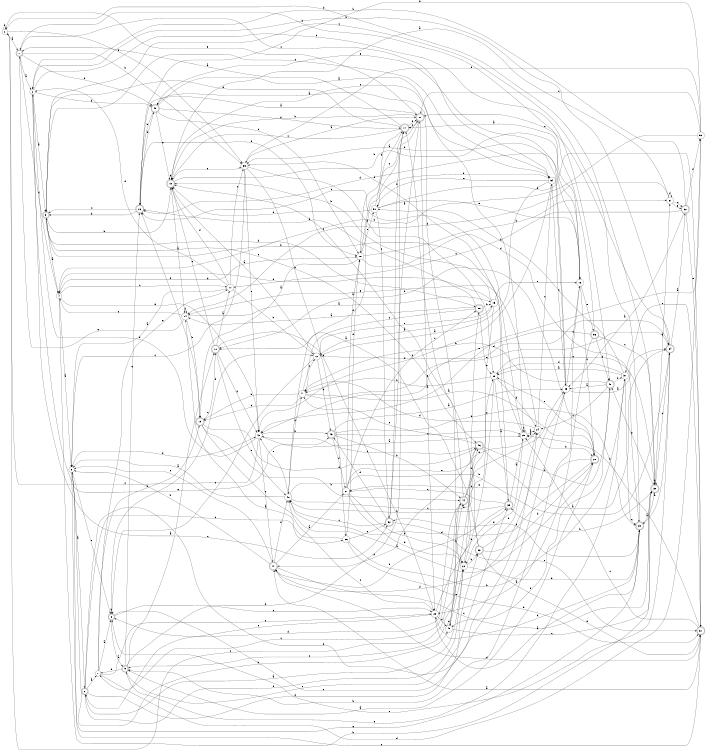 digraph n46_3 {
__start0 [label="" shape="none"];

rankdir=LR;
size="8,5";

s0 [style="filled", color="black", fillcolor="white" shape="circle", label="0"];
s1 [style="rounded,filled", color="black", fillcolor="white" shape="doublecircle", label="1"];
s2 [style="filled", color="black", fillcolor="white" shape="circle", label="2"];
s3 [style="rounded,filled", color="black", fillcolor="white" shape="doublecircle", label="3"];
s4 [style="filled", color="black", fillcolor="white" shape="circle", label="4"];
s5 [style="filled", color="black", fillcolor="white" shape="circle", label="5"];
s6 [style="rounded,filled", color="black", fillcolor="white" shape="doublecircle", label="6"];
s7 [style="filled", color="black", fillcolor="white" shape="circle", label="7"];
s8 [style="rounded,filled", color="black", fillcolor="white" shape="doublecircle", label="8"];
s9 [style="rounded,filled", color="black", fillcolor="white" shape="doublecircle", label="9"];
s10 [style="rounded,filled", color="black", fillcolor="white" shape="doublecircle", label="10"];
s11 [style="filled", color="black", fillcolor="white" shape="circle", label="11"];
s12 [style="filled", color="black", fillcolor="white" shape="circle", label="12"];
s13 [style="rounded,filled", color="black", fillcolor="white" shape="doublecircle", label="13"];
s14 [style="filled", color="black", fillcolor="white" shape="circle", label="14"];
s15 [style="filled", color="black", fillcolor="white" shape="circle", label="15"];
s16 [style="filled", color="black", fillcolor="white" shape="circle", label="16"];
s17 [style="rounded,filled", color="black", fillcolor="white" shape="doublecircle", label="17"];
s18 [style="filled", color="black", fillcolor="white" shape="circle", label="18"];
s19 [style="rounded,filled", color="black", fillcolor="white" shape="doublecircle", label="19"];
s20 [style="rounded,filled", color="black", fillcolor="white" shape="doublecircle", label="20"];
s21 [style="filled", color="black", fillcolor="white" shape="circle", label="21"];
s22 [style="filled", color="black", fillcolor="white" shape="circle", label="22"];
s23 [style="rounded,filled", color="black", fillcolor="white" shape="doublecircle", label="23"];
s24 [style="filled", color="black", fillcolor="white" shape="circle", label="24"];
s25 [style="filled", color="black", fillcolor="white" shape="circle", label="25"];
s26 [style="rounded,filled", color="black", fillcolor="white" shape="doublecircle", label="26"];
s27 [style="rounded,filled", color="black", fillcolor="white" shape="doublecircle", label="27"];
s28 [style="filled", color="black", fillcolor="white" shape="circle", label="28"];
s29 [style="rounded,filled", color="black", fillcolor="white" shape="doublecircle", label="29"];
s30 [style="rounded,filled", color="black", fillcolor="white" shape="doublecircle", label="30"];
s31 [style="filled", color="black", fillcolor="white" shape="circle", label="31"];
s32 [style="rounded,filled", color="black", fillcolor="white" shape="doublecircle", label="32"];
s33 [style="filled", color="black", fillcolor="white" shape="circle", label="33"];
s34 [style="rounded,filled", color="black", fillcolor="white" shape="doublecircle", label="34"];
s35 [style="filled", color="black", fillcolor="white" shape="circle", label="35"];
s36 [style="filled", color="black", fillcolor="white" shape="circle", label="36"];
s37 [style="filled", color="black", fillcolor="white" shape="circle", label="37"];
s38 [style="filled", color="black", fillcolor="white" shape="circle", label="38"];
s39 [style="rounded,filled", color="black", fillcolor="white" shape="doublecircle", label="39"];
s40 [style="filled", color="black", fillcolor="white" shape="circle", label="40"];
s41 [style="filled", color="black", fillcolor="white" shape="circle", label="41"];
s42 [style="filled", color="black", fillcolor="white" shape="circle", label="42"];
s43 [style="rounded,filled", color="black", fillcolor="white" shape="doublecircle", label="43"];
s44 [style="rounded,filled", color="black", fillcolor="white" shape="doublecircle", label="44"];
s45 [style="rounded,filled", color="black", fillcolor="white" shape="doublecircle", label="45"];
s46 [style="rounded,filled", color="black", fillcolor="white" shape="doublecircle", label="46"];
s47 [style="rounded,filled", color="black", fillcolor="white" shape="doublecircle", label="47"];
s48 [style="rounded,filled", color="black", fillcolor="white" shape="doublecircle", label="48"];
s49 [style="filled", color="black", fillcolor="white" shape="circle", label="49"];
s50 [style="filled", color="black", fillcolor="white" shape="circle", label="50"];
s51 [style="rounded,filled", color="black", fillcolor="white" shape="doublecircle", label="51"];
s52 [style="rounded,filled", color="black", fillcolor="white" shape="doublecircle", label="52"];
s53 [style="filled", color="black", fillcolor="white" shape="circle", label="53"];
s54 [style="filled", color="black", fillcolor="white" shape="circle", label="54"];
s55 [style="rounded,filled", color="black", fillcolor="white" shape="doublecircle", label="55"];
s56 [style="rounded,filled", color="black", fillcolor="white" shape="doublecircle", label="56"];
s0 -> s1 [label="a"];
s0 -> s0 [label="b"];
s0 -> s44 [label="c"];
s0 -> s30 [label="d"];
s0 -> s35 [label="e"];
s1 -> s2 [label="a"];
s1 -> s35 [label="b"];
s1 -> s54 [label="c"];
s1 -> s4 [label="d"];
s1 -> s45 [label="e"];
s2 -> s3 [label="a"];
s2 -> s45 [label="b"];
s2 -> s52 [label="c"];
s2 -> s48 [label="d"];
s2 -> s43 [label="e"];
s3 -> s4 [label="a"];
s3 -> s13 [label="b"];
s3 -> s54 [label="c"];
s3 -> s55 [label="d"];
s3 -> s46 [label="e"];
s4 -> s5 [label="a"];
s4 -> s30 [label="b"];
s4 -> s11 [label="c"];
s4 -> s18 [label="d"];
s4 -> s42 [label="e"];
s5 -> s6 [label="a"];
s5 -> s49 [label="b"];
s5 -> s51 [label="c"];
s5 -> s42 [label="d"];
s5 -> s8 [label="e"];
s6 -> s7 [label="a"];
s6 -> s33 [label="b"];
s6 -> s36 [label="c"];
s6 -> s39 [label="d"];
s6 -> s22 [label="e"];
s7 -> s8 [label="a"];
s7 -> s19 [label="b"];
s7 -> s28 [label="c"];
s7 -> s53 [label="d"];
s7 -> s11 [label="e"];
s8 -> s9 [label="a"];
s8 -> s8 [label="b"];
s8 -> s24 [label="c"];
s8 -> s12 [label="d"];
s8 -> s28 [label="e"];
s9 -> s10 [label="a"];
s9 -> s17 [label="b"];
s9 -> s23 [label="c"];
s9 -> s7 [label="d"];
s9 -> s26 [label="e"];
s10 -> s11 [label="a"];
s10 -> s28 [label="b"];
s10 -> s13 [label="c"];
s10 -> s42 [label="d"];
s10 -> s40 [label="e"];
s11 -> s5 [label="a"];
s11 -> s12 [label="b"];
s11 -> s35 [label="c"];
s11 -> s13 [label="d"];
s11 -> s2 [label="e"];
s12 -> s13 [label="a"];
s12 -> s43 [label="b"];
s12 -> s8 [label="c"];
s12 -> s34 [label="d"];
s12 -> s15 [label="e"];
s13 -> s14 [label="a"];
s13 -> s16 [label="b"];
s13 -> s54 [label="c"];
s13 -> s13 [label="d"];
s13 -> s35 [label="e"];
s14 -> s15 [label="a"];
s14 -> s19 [label="b"];
s14 -> s4 [label="c"];
s14 -> s14 [label="d"];
s14 -> s1 [label="e"];
s15 -> s12 [label="a"];
s15 -> s13 [label="b"];
s15 -> s9 [label="c"];
s15 -> s4 [label="d"];
s15 -> s16 [label="e"];
s16 -> s17 [label="a"];
s16 -> s9 [label="b"];
s16 -> s20 [label="c"];
s16 -> s26 [label="d"];
s16 -> s56 [label="e"];
s17 -> s1 [label="a"];
s17 -> s18 [label="b"];
s17 -> s13 [label="c"];
s17 -> s3 [label="d"];
s17 -> s27 [label="e"];
s18 -> s19 [label="a"];
s18 -> s31 [label="b"];
s18 -> s27 [label="c"];
s18 -> s29 [label="d"];
s18 -> s50 [label="e"];
s19 -> s20 [label="a"];
s19 -> s44 [label="b"];
s19 -> s10 [label="c"];
s19 -> s26 [label="d"];
s19 -> s46 [label="e"];
s20 -> s9 [label="a"];
s20 -> s10 [label="b"];
s20 -> s21 [label="c"];
s20 -> s40 [label="d"];
s20 -> s38 [label="e"];
s21 -> s18 [label="a"];
s21 -> s22 [label="b"];
s21 -> s55 [label="c"];
s21 -> s22 [label="d"];
s21 -> s24 [label="e"];
s22 -> s6 [label="a"];
s22 -> s23 [label="b"];
s22 -> s17 [label="c"];
s22 -> s29 [label="d"];
s22 -> s55 [label="e"];
s23 -> s10 [label="a"];
s23 -> s24 [label="b"];
s23 -> s13 [label="c"];
s23 -> s20 [label="d"];
s23 -> s51 [label="e"];
s24 -> s25 [label="a"];
s24 -> s20 [label="b"];
s24 -> s54 [label="c"];
s24 -> s41 [label="d"];
s24 -> s14 [label="e"];
s25 -> s24 [label="a"];
s25 -> s3 [label="b"];
s25 -> s26 [label="c"];
s25 -> s25 [label="d"];
s25 -> s22 [label="e"];
s26 -> s27 [label="a"];
s26 -> s3 [label="b"];
s26 -> s3 [label="c"];
s26 -> s45 [label="d"];
s26 -> s18 [label="e"];
s27 -> s28 [label="a"];
s27 -> s13 [label="b"];
s27 -> s17 [label="c"];
s27 -> s40 [label="d"];
s27 -> s0 [label="e"];
s28 -> s29 [label="a"];
s28 -> s39 [label="b"];
s28 -> s40 [label="c"];
s28 -> s49 [label="d"];
s28 -> s6 [label="e"];
s29 -> s30 [label="a"];
s29 -> s28 [label="b"];
s29 -> s3 [label="c"];
s29 -> s52 [label="d"];
s29 -> s5 [label="e"];
s30 -> s31 [label="a"];
s30 -> s39 [label="b"];
s30 -> s34 [label="c"];
s30 -> s30 [label="d"];
s30 -> s48 [label="e"];
s31 -> s13 [label="a"];
s31 -> s14 [label="b"];
s31 -> s32 [label="c"];
s31 -> s31 [label="d"];
s31 -> s32 [label="e"];
s32 -> s33 [label="a"];
s32 -> s2 [label="b"];
s32 -> s11 [label="c"];
s32 -> s53 [label="d"];
s32 -> s51 [label="e"];
s33 -> s34 [label="a"];
s33 -> s35 [label="b"];
s33 -> s16 [label="c"];
s33 -> s47 [label="d"];
s33 -> s45 [label="e"];
s34 -> s32 [label="a"];
s34 -> s2 [label="b"];
s34 -> s27 [label="c"];
s34 -> s29 [label="d"];
s34 -> s8 [label="e"];
s35 -> s27 [label="a"];
s35 -> s36 [label="b"];
s35 -> s5 [label="c"];
s35 -> s38 [label="d"];
s35 -> s42 [label="e"];
s36 -> s14 [label="a"];
s36 -> s37 [label="b"];
s36 -> s52 [label="c"];
s36 -> s51 [label="d"];
s36 -> s18 [label="e"];
s37 -> s38 [label="a"];
s37 -> s50 [label="b"];
s37 -> s29 [label="c"];
s37 -> s38 [label="d"];
s37 -> s9 [label="e"];
s38 -> s39 [label="a"];
s38 -> s41 [label="b"];
s38 -> s30 [label="c"];
s38 -> s24 [label="d"];
s38 -> s22 [label="e"];
s39 -> s25 [label="a"];
s39 -> s40 [label="b"];
s39 -> s21 [label="c"];
s39 -> s35 [label="d"];
s39 -> s47 [label="e"];
s40 -> s5 [label="a"];
s40 -> s34 [label="b"];
s40 -> s33 [label="c"];
s40 -> s41 [label="d"];
s40 -> s42 [label="e"];
s41 -> s20 [label="a"];
s41 -> s19 [label="b"];
s41 -> s12 [label="c"];
s41 -> s19 [label="d"];
s41 -> s34 [label="e"];
s42 -> s25 [label="a"];
s42 -> s43 [label="b"];
s42 -> s0 [label="c"];
s42 -> s2 [label="d"];
s42 -> s47 [label="e"];
s43 -> s33 [label="a"];
s43 -> s44 [label="b"];
s43 -> s25 [label="c"];
s43 -> s21 [label="d"];
s43 -> s29 [label="e"];
s44 -> s45 [label="a"];
s44 -> s46 [label="b"];
s44 -> s7 [label="c"];
s44 -> s8 [label="d"];
s44 -> s38 [label="e"];
s45 -> s25 [label="a"];
s45 -> s26 [label="b"];
s45 -> s18 [label="c"];
s45 -> s17 [label="d"];
s45 -> s13 [label="e"];
s46 -> s34 [label="a"];
s46 -> s47 [label="b"];
s46 -> s42 [label="c"];
s46 -> s48 [label="d"];
s46 -> s41 [label="e"];
s47 -> s21 [label="a"];
s47 -> s5 [label="b"];
s47 -> s30 [label="c"];
s47 -> s40 [label="d"];
s47 -> s5 [label="e"];
s48 -> s33 [label="a"];
s48 -> s41 [label="b"];
s48 -> s24 [label="c"];
s48 -> s37 [label="d"];
s48 -> s49 [label="e"];
s49 -> s46 [label="a"];
s49 -> s44 [label="b"];
s49 -> s30 [label="c"];
s49 -> s49 [label="d"];
s49 -> s22 [label="e"];
s50 -> s17 [label="a"];
s50 -> s51 [label="b"];
s50 -> s52 [label="c"];
s50 -> s13 [label="d"];
s50 -> s16 [label="e"];
s51 -> s47 [label="a"];
s51 -> s25 [label="b"];
s51 -> s25 [label="c"];
s51 -> s47 [label="d"];
s51 -> s37 [label="e"];
s52 -> s27 [label="a"];
s52 -> s17 [label="b"];
s52 -> s40 [label="c"];
s52 -> s43 [label="d"];
s52 -> s51 [label="e"];
s53 -> s26 [label="a"];
s53 -> s4 [label="b"];
s53 -> s27 [label="c"];
s53 -> s35 [label="d"];
s53 -> s42 [label="e"];
s54 -> s12 [label="a"];
s54 -> s50 [label="b"];
s54 -> s33 [label="c"];
s54 -> s42 [label="d"];
s54 -> s50 [label="e"];
s55 -> s14 [label="a"];
s55 -> s15 [label="b"];
s55 -> s41 [label="c"];
s55 -> s26 [label="d"];
s55 -> s38 [label="e"];
s56 -> s28 [label="a"];
s56 -> s1 [label="b"];
s56 -> s30 [label="c"];
s56 -> s48 [label="d"];
s56 -> s42 [label="e"];

}